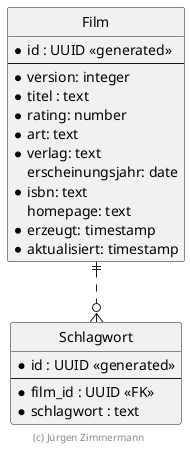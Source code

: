 ' Copyright (C) 2019 - present Juergen Zimmermann, Hochschule Karlsruhe
'
' This program is free software: you can redistribute it and/or modify
' it under the terms of the GNU General Public License as published by
' the Free Software Foundation, either version 3 of the License, or
' (at your option) any later version.
'
' This program is distributed in the hope that it will be useful,
' but WITHOUT ANY WARRANTY; without even the implied warranty of
' MERCHANTABILITY or FITNESS FOR A PARTICULAR PURPOSE.  See the
' GNU General Public License for more details.
'
' You should have received a copy of the GNU General Public License
' along with this program.  If not, see <https://www.gnu.org/licenses/>.

' Preview durch <Alt>d

@startuml ER Diagramm

' hide the spot
hide circle

' evtl. Prbleme mit Kraehenfuessen vermeiden
skinparam linetype ortho

entity "Film" {
  *id : UUID <<generated>>
  --
  *version: integer
  *titel : text
  *rating: number
  *art: text
  *verlag: text
  erscheinungsjahr: date
  *isbn: text
  homepage: text
  *erzeugt: timestamp
  *aktualisiert: timestamp
}

entity "Schlagwort" {
  *id : UUID <<generated>>
  --
  *film_id : UUID <<FK>>
  *schlagwort : text
}

Film ||..o{ Schlagwort

footer (c) Jürgen Zimmermann

@enduml
